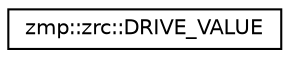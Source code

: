 digraph "クラス階層図"
{
  edge [fontname="Helvetica",fontsize="10",labelfontname="Helvetica",labelfontsize="10"];
  node [fontname="Helvetica",fontsize="10",shape=record];
  rankdir="LR";
  Node1 [label="zmp::zrc::DRIVE_VALUE",height=0.2,width=0.4,color="black", fillcolor="white", style="filled",URL="$structzmp_1_1zrc_1_1DRIVE__VALUE.html"];
}
